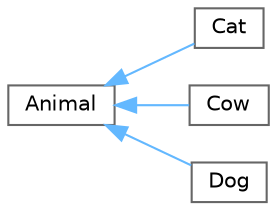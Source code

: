 digraph "Graphical Class Hierarchy"
{
 // LATEX_PDF_SIZE
  bgcolor="transparent";
  edge [fontname=Helvetica,fontsize=10,labelfontname=Helvetica,labelfontsize=10];
  node [fontname=Helvetica,fontsize=10,shape=box,height=0.2,width=0.4];
  rankdir="LR";
  Node0 [id="Node000000",label="Animal",height=0.2,width=0.4,color="grey40", fillcolor="white", style="filled",URL="$classAnimal.html",tooltip="Base class representing a general animal."];
  Node0 -> Node1 [id="edge1_Node000000_Node000001",dir="back",color="steelblue1",style="solid",tooltip=" "];
  Node1 [id="Node000001",label="Cat",height=0.2,width=0.4,color="grey40", fillcolor="white", style="filled",URL="$classCat.html",tooltip="Derived class representing a cat."];
  Node0 -> Node2 [id="edge2_Node000000_Node000002",dir="back",color="steelblue1",style="solid",tooltip=" "];
  Node2 [id="Node000002",label="Cow",height=0.2,width=0.4,color="grey40", fillcolor="white", style="filled",URL="$classCow.html",tooltip="Derived class representing a cow."];
  Node0 -> Node3 [id="edge3_Node000000_Node000003",dir="back",color="steelblue1",style="solid",tooltip=" "];
  Node3 [id="Node000003",label="Dog",height=0.2,width=0.4,color="grey40", fillcolor="white", style="filled",URL="$classDog.html",tooltip="Derived class representing a dog."];
}
